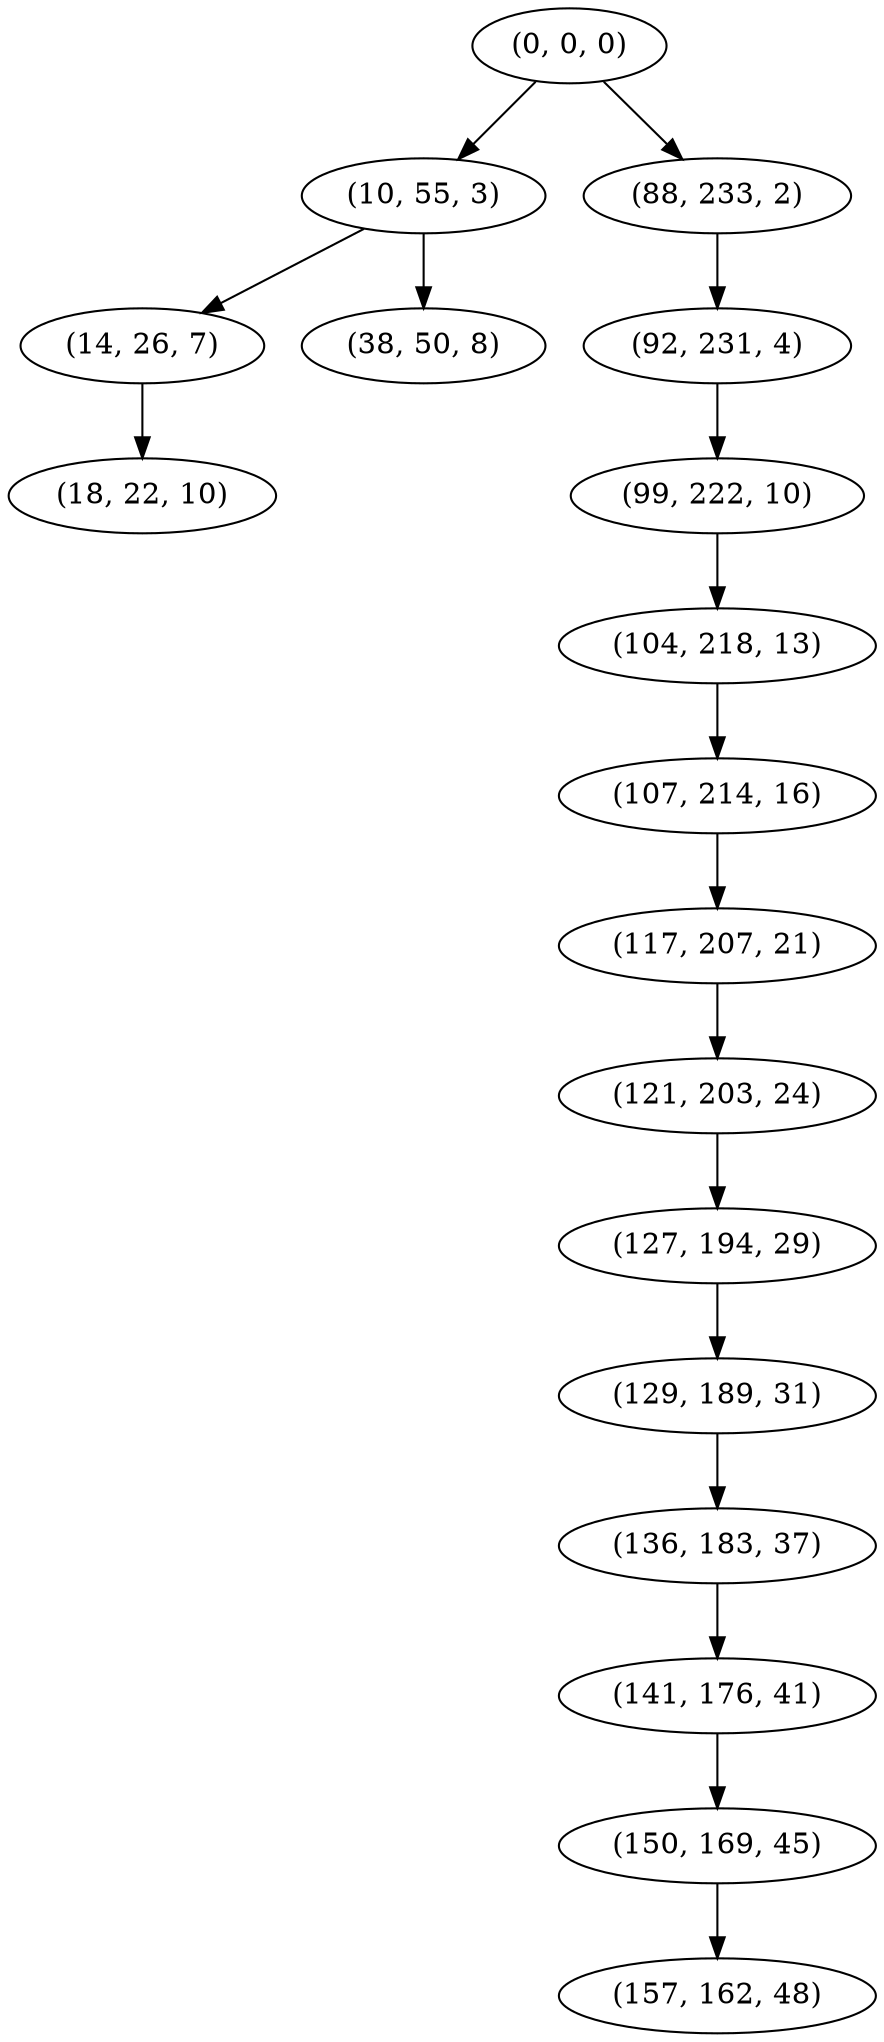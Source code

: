 digraph tree {
    "(0, 0, 0)";
    "(10, 55, 3)";
    "(14, 26, 7)";
    "(18, 22, 10)";
    "(38, 50, 8)";
    "(88, 233, 2)";
    "(92, 231, 4)";
    "(99, 222, 10)";
    "(104, 218, 13)";
    "(107, 214, 16)";
    "(117, 207, 21)";
    "(121, 203, 24)";
    "(127, 194, 29)";
    "(129, 189, 31)";
    "(136, 183, 37)";
    "(141, 176, 41)";
    "(150, 169, 45)";
    "(157, 162, 48)";
    "(0, 0, 0)" -> "(10, 55, 3)";
    "(0, 0, 0)" -> "(88, 233, 2)";
    "(10, 55, 3)" -> "(14, 26, 7)";
    "(10, 55, 3)" -> "(38, 50, 8)";
    "(14, 26, 7)" -> "(18, 22, 10)";
    "(88, 233, 2)" -> "(92, 231, 4)";
    "(92, 231, 4)" -> "(99, 222, 10)";
    "(99, 222, 10)" -> "(104, 218, 13)";
    "(104, 218, 13)" -> "(107, 214, 16)";
    "(107, 214, 16)" -> "(117, 207, 21)";
    "(117, 207, 21)" -> "(121, 203, 24)";
    "(121, 203, 24)" -> "(127, 194, 29)";
    "(127, 194, 29)" -> "(129, 189, 31)";
    "(129, 189, 31)" -> "(136, 183, 37)";
    "(136, 183, 37)" -> "(141, 176, 41)";
    "(141, 176, 41)" -> "(150, 169, 45)";
    "(150, 169, 45)" -> "(157, 162, 48)";
}
